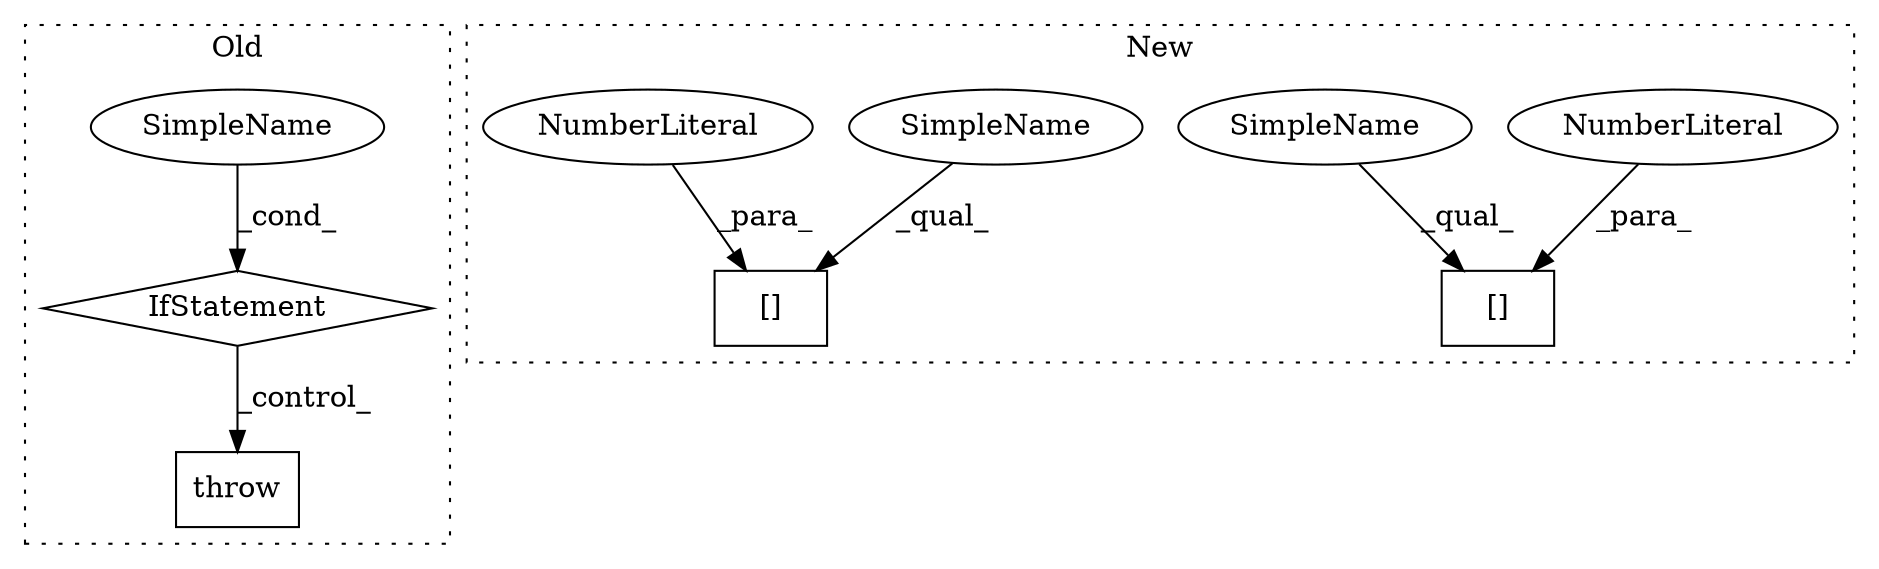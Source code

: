 digraph G {
subgraph cluster0 {
1 [label="throw" a="53" s="63345" l="6" shape="box"];
3 [label="IfStatement" a="25" s="63220,63335" l="4,2" shape="diamond"];
4 [label="SimpleName" a="42" s="" l="" shape="ellipse"];
label = "Old";
style="dotted";
}
subgraph cluster1 {
2 [label="[]" a="2" s="64704,64721" l="16,1" shape="box"];
5 [label="NumberLiteral" a="34" s="64720" l="1" shape="ellipse"];
6 [label="[]" a="2" s="64723,64740" l="16,1" shape="box"];
7 [label="NumberLiteral" a="34" s="64739" l="1" shape="ellipse"];
8 [label="SimpleName" a="42" s="64704" l="15" shape="ellipse"];
9 [label="SimpleName" a="42" s="64723" l="15" shape="ellipse"];
label = "New";
style="dotted";
}
3 -> 1 [label="_control_"];
4 -> 3 [label="_cond_"];
5 -> 2 [label="_para_"];
7 -> 6 [label="_para_"];
8 -> 2 [label="_qual_"];
9 -> 6 [label="_qual_"];
}